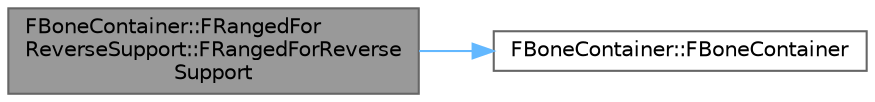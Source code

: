 digraph "FBoneContainer::FRangedForReverseSupport::FRangedForReverseSupport"
{
 // INTERACTIVE_SVG=YES
 // LATEX_PDF_SIZE
  bgcolor="transparent";
  edge [fontname=Helvetica,fontsize=10,labelfontname=Helvetica,labelfontsize=10];
  node [fontname=Helvetica,fontsize=10,shape=box,height=0.2,width=0.4];
  rankdir="LR";
  Node1 [id="Node000001",label="FBoneContainer::FRangedFor\lReverseSupport::FRangedForReverse\lSupport",height=0.2,width=0.4,color="gray40", fillcolor="grey60", style="filled", fontcolor="black",tooltip=" "];
  Node1 -> Node2 [id="edge1_Node000001_Node000002",color="steelblue1",style="solid",tooltip=" "];
  Node2 [id="Node000002",label="FBoneContainer::FBoneContainer",height=0.2,width=0.4,color="grey40", fillcolor="white", style="filled",URL="$d2/d4f/structFBoneContainer.html#a2de0cf6af0f236ef8e13cd071764c624",tooltip=" "];
}
